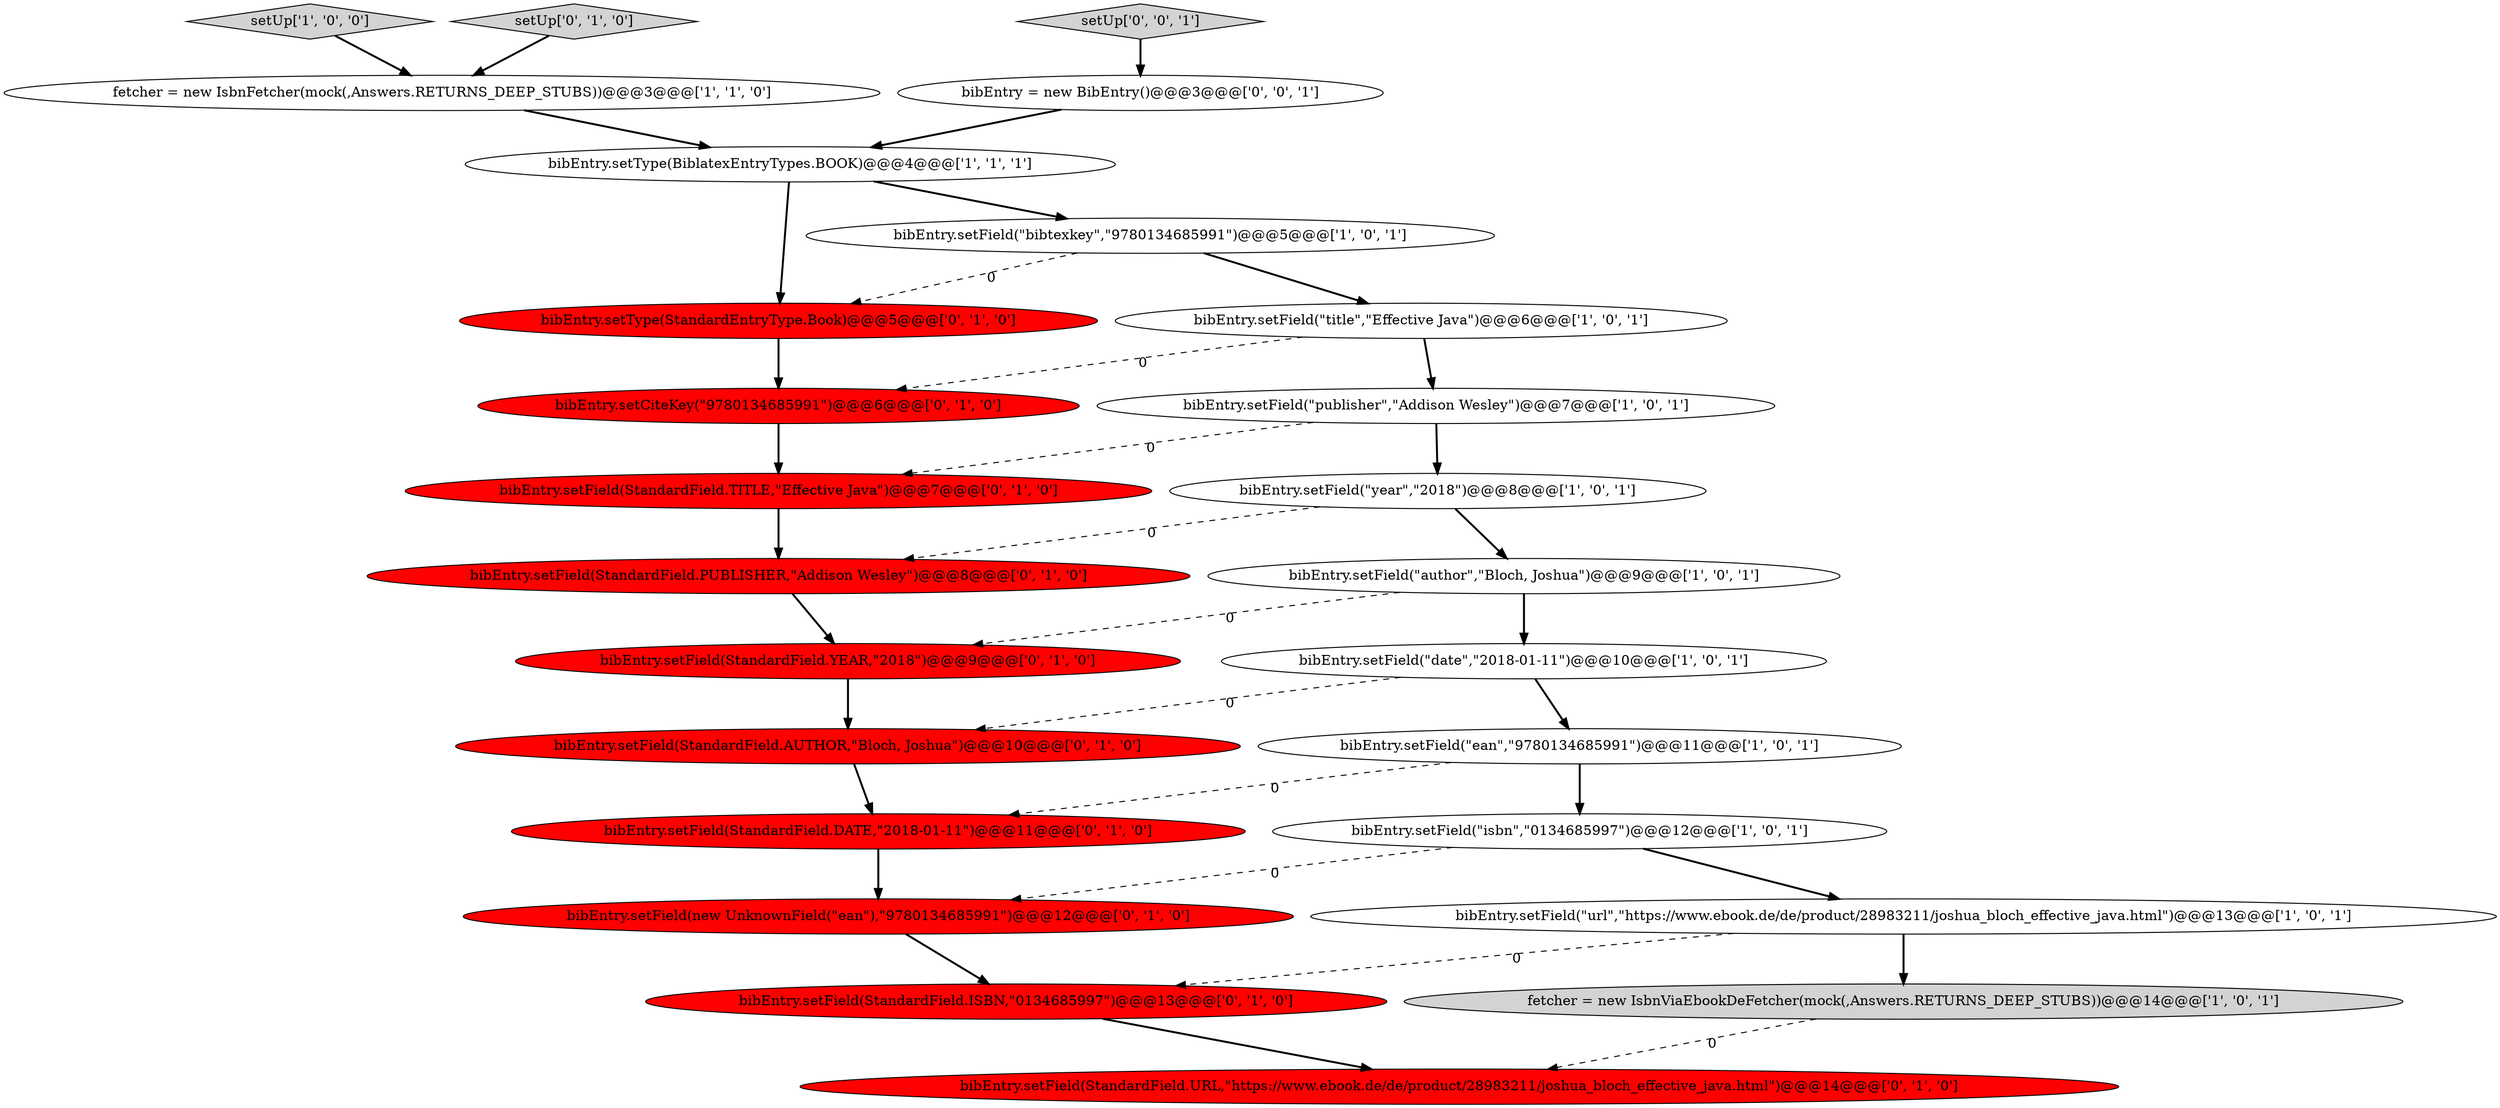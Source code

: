 digraph {
17 [style = filled, label = "bibEntry.setField(StandardField.ISBN,\"0134685997\")@@@13@@@['0', '1', '0']", fillcolor = red, shape = ellipse image = "AAA1AAABBB2BBB"];
11 [style = filled, label = "setUp['1', '0', '0']", fillcolor = lightgray, shape = diamond image = "AAA0AAABBB1BBB"];
4 [style = filled, label = "fetcher = new IsbnFetcher(mock(,Answers.RETURNS_DEEP_STUBS))@@@3@@@['1', '1', '0']", fillcolor = white, shape = ellipse image = "AAA0AAABBB1BBB"];
13 [style = filled, label = "bibEntry.setField(StandardField.URL,\"https://www.ebook.de/de/product/28983211/joshua_bloch_effective_java.html\")@@@14@@@['0', '1', '0']", fillcolor = red, shape = ellipse image = "AAA1AAABBB2BBB"];
16 [style = filled, label = "setUp['0', '1', '0']", fillcolor = lightgray, shape = diamond image = "AAA0AAABBB2BBB"];
24 [style = filled, label = "setUp['0', '0', '1']", fillcolor = lightgray, shape = diamond image = "AAA0AAABBB3BBB"];
10 [style = filled, label = "bibEntry.setField(\"ean\",\"9780134685991\")@@@11@@@['1', '0', '1']", fillcolor = white, shape = ellipse image = "AAA0AAABBB1BBB"];
14 [style = filled, label = "bibEntry.setField(StandardField.PUBLISHER,\"Addison Wesley\")@@@8@@@['0', '1', '0']", fillcolor = red, shape = ellipse image = "AAA1AAABBB2BBB"];
15 [style = filled, label = "bibEntry.setType(StandardEntryType.Book)@@@5@@@['0', '1', '0']", fillcolor = red, shape = ellipse image = "AAA1AAABBB2BBB"];
7 [style = filled, label = "bibEntry.setType(BiblatexEntryTypes.BOOK)@@@4@@@['1', '1', '1']", fillcolor = white, shape = ellipse image = "AAA0AAABBB1BBB"];
6 [style = filled, label = "bibEntry.setField(\"bibtexkey\",\"9780134685991\")@@@5@@@['1', '0', '1']", fillcolor = white, shape = ellipse image = "AAA0AAABBB1BBB"];
18 [style = filled, label = "bibEntry.setField(StandardField.AUTHOR,\"Bloch, Joshua\")@@@10@@@['0', '1', '0']", fillcolor = red, shape = ellipse image = "AAA1AAABBB2BBB"];
20 [style = filled, label = "bibEntry.setField(StandardField.DATE,\"2018-01-11\")@@@11@@@['0', '1', '0']", fillcolor = red, shape = ellipse image = "AAA1AAABBB2BBB"];
21 [style = filled, label = "bibEntry.setField(StandardField.YEAR,\"2018\")@@@9@@@['0', '1', '0']", fillcolor = red, shape = ellipse image = "AAA1AAABBB2BBB"];
8 [style = filled, label = "fetcher = new IsbnViaEbookDeFetcher(mock(,Answers.RETURNS_DEEP_STUBS))@@@14@@@['1', '0', '1']", fillcolor = lightgray, shape = ellipse image = "AAA0AAABBB1BBB"];
9 [style = filled, label = "bibEntry.setField(\"date\",\"2018-01-11\")@@@10@@@['1', '0', '1']", fillcolor = white, shape = ellipse image = "AAA0AAABBB1BBB"];
12 [style = filled, label = "bibEntry.setField(\"author\",\"Bloch, Joshua\")@@@9@@@['1', '0', '1']", fillcolor = white, shape = ellipse image = "AAA0AAABBB1BBB"];
22 [style = filled, label = "bibEntry.setField(new UnknownField(\"ean\"),\"9780134685991\")@@@12@@@['0', '1', '0']", fillcolor = red, shape = ellipse image = "AAA1AAABBB2BBB"];
25 [style = filled, label = "bibEntry = new BibEntry()@@@3@@@['0', '0', '1']", fillcolor = white, shape = ellipse image = "AAA0AAABBB3BBB"];
0 [style = filled, label = "bibEntry.setField(\"isbn\",\"0134685997\")@@@12@@@['1', '0', '1']", fillcolor = white, shape = ellipse image = "AAA0AAABBB1BBB"];
5 [style = filled, label = "bibEntry.setField(\"year\",\"2018\")@@@8@@@['1', '0', '1']", fillcolor = white, shape = ellipse image = "AAA0AAABBB1BBB"];
19 [style = filled, label = "bibEntry.setField(StandardField.TITLE,\"Effective Java\")@@@7@@@['0', '1', '0']", fillcolor = red, shape = ellipse image = "AAA1AAABBB2BBB"];
3 [style = filled, label = "bibEntry.setField(\"title\",\"Effective Java\")@@@6@@@['1', '0', '1']", fillcolor = white, shape = ellipse image = "AAA0AAABBB1BBB"];
2 [style = filled, label = "bibEntry.setField(\"url\",\"https://www.ebook.de/de/product/28983211/joshua_bloch_effective_java.html\")@@@13@@@['1', '0', '1']", fillcolor = white, shape = ellipse image = "AAA0AAABBB1BBB"];
23 [style = filled, label = "bibEntry.setCiteKey(\"9780134685991\")@@@6@@@['0', '1', '0']", fillcolor = red, shape = ellipse image = "AAA1AAABBB2BBB"];
1 [style = filled, label = "bibEntry.setField(\"publisher\",\"Addison Wesley\")@@@7@@@['1', '0', '1']", fillcolor = white, shape = ellipse image = "AAA0AAABBB1BBB"];
1->5 [style = bold, label=""];
6->3 [style = bold, label=""];
15->23 [style = bold, label=""];
5->14 [style = dashed, label="0"];
3->1 [style = bold, label=""];
9->18 [style = dashed, label="0"];
11->4 [style = bold, label=""];
0->2 [style = bold, label=""];
1->19 [style = dashed, label="0"];
9->10 [style = bold, label=""];
12->9 [style = bold, label=""];
25->7 [style = bold, label=""];
2->17 [style = dashed, label="0"];
0->22 [style = dashed, label="0"];
21->18 [style = bold, label=""];
4->7 [style = bold, label=""];
12->21 [style = dashed, label="0"];
20->22 [style = bold, label=""];
8->13 [style = dashed, label="0"];
3->23 [style = dashed, label="0"];
18->20 [style = bold, label=""];
19->14 [style = bold, label=""];
5->12 [style = bold, label=""];
6->15 [style = dashed, label="0"];
24->25 [style = bold, label=""];
23->19 [style = bold, label=""];
10->0 [style = bold, label=""];
7->6 [style = bold, label=""];
22->17 [style = bold, label=""];
7->15 [style = bold, label=""];
10->20 [style = dashed, label="0"];
17->13 [style = bold, label=""];
16->4 [style = bold, label=""];
14->21 [style = bold, label=""];
2->8 [style = bold, label=""];
}
